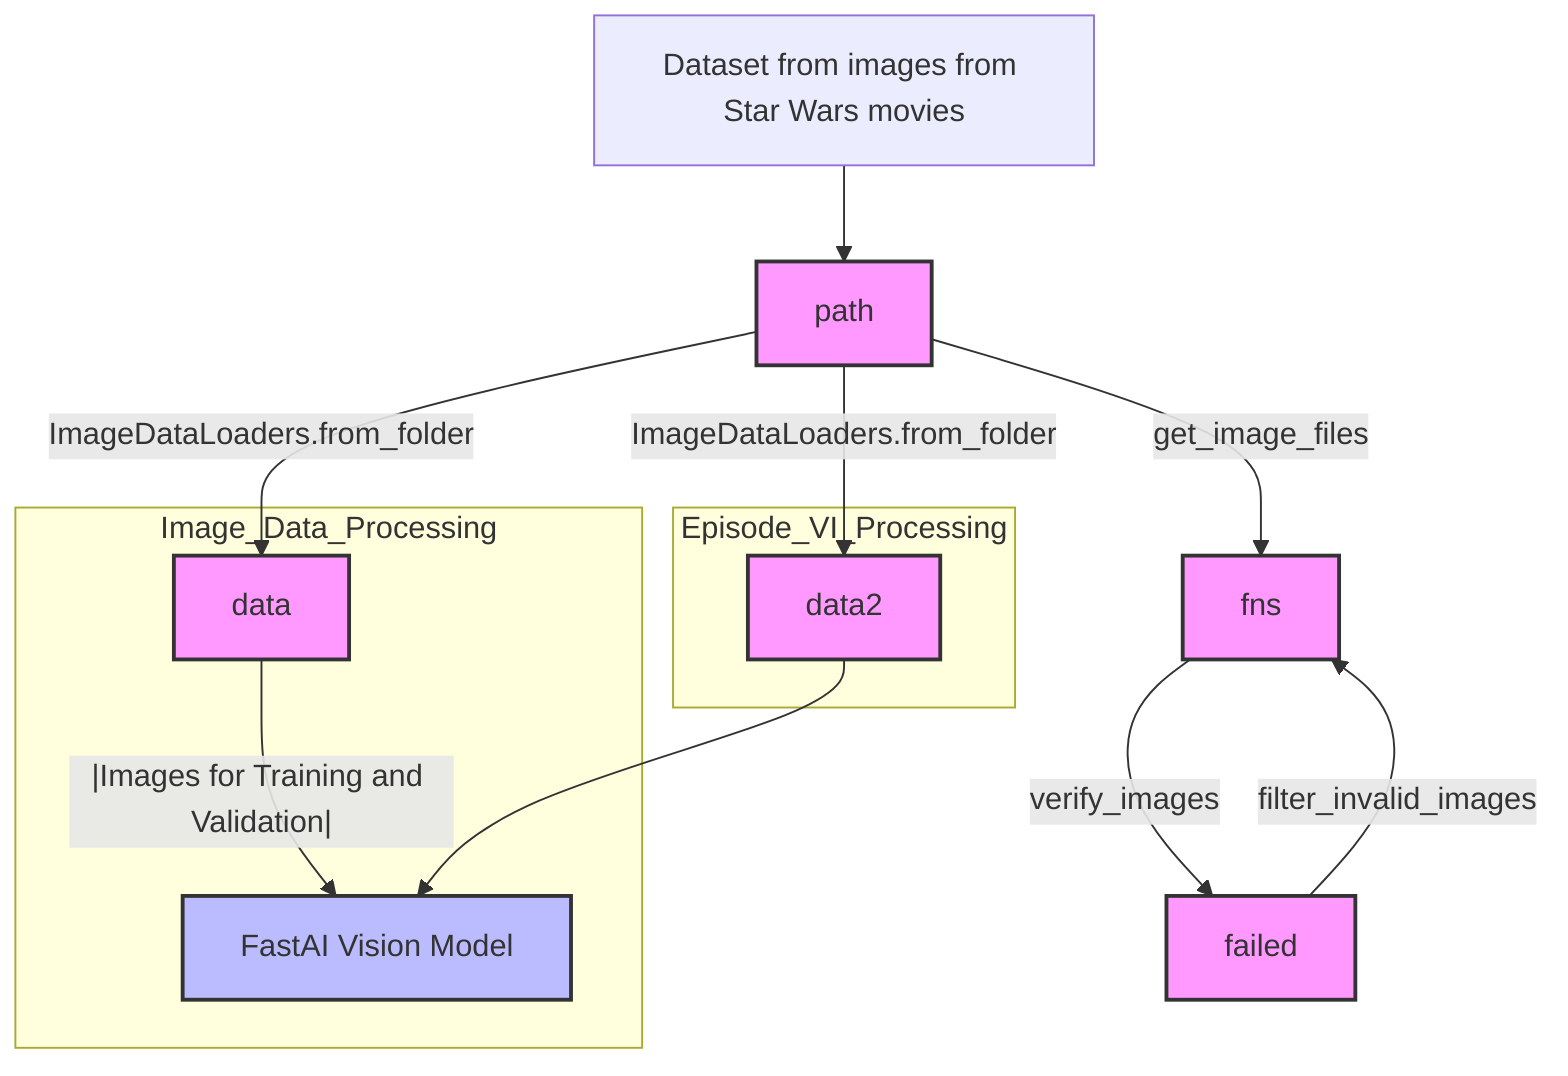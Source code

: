 flowchart TD
    %% Data Sources
    DS1["Dataset from images from Star Wars movies"] 

    %% Data Variables
    V1["path"]:::variable
    V2["fns"]:::variable
    V3["failed"]:::variable
    V4["data"]:::variable
    V5["data2"]:::variable

    %% Data Flows and Processing
    DS1 --> V1
    V1 -->|get_image_files| V2
    V2 -->|verify_images| V3
    V3 -->|filter_invalid_images| V2

    %% ImageDataLoaders
    V1 -->|ImageDataLoaders.from_folder| V4
    subgraph Image_Data_Processing
      V4 --|Images for Training and Validation|--> M1["FastAI Vision Model"]:::model
    end
    V1 -->|ImageDataLoaders.from_folder| V5
    subgraph Episode_VI_Processing
      V5 --> M1
    end

    %% Models
    M1["FastAI Vision Model"]:::model

    classDef variable fill:#f9f,stroke:#333,stroke-width:2px;
    classDef model fill:#bbf,stroke:#333,stroke-width:2px;